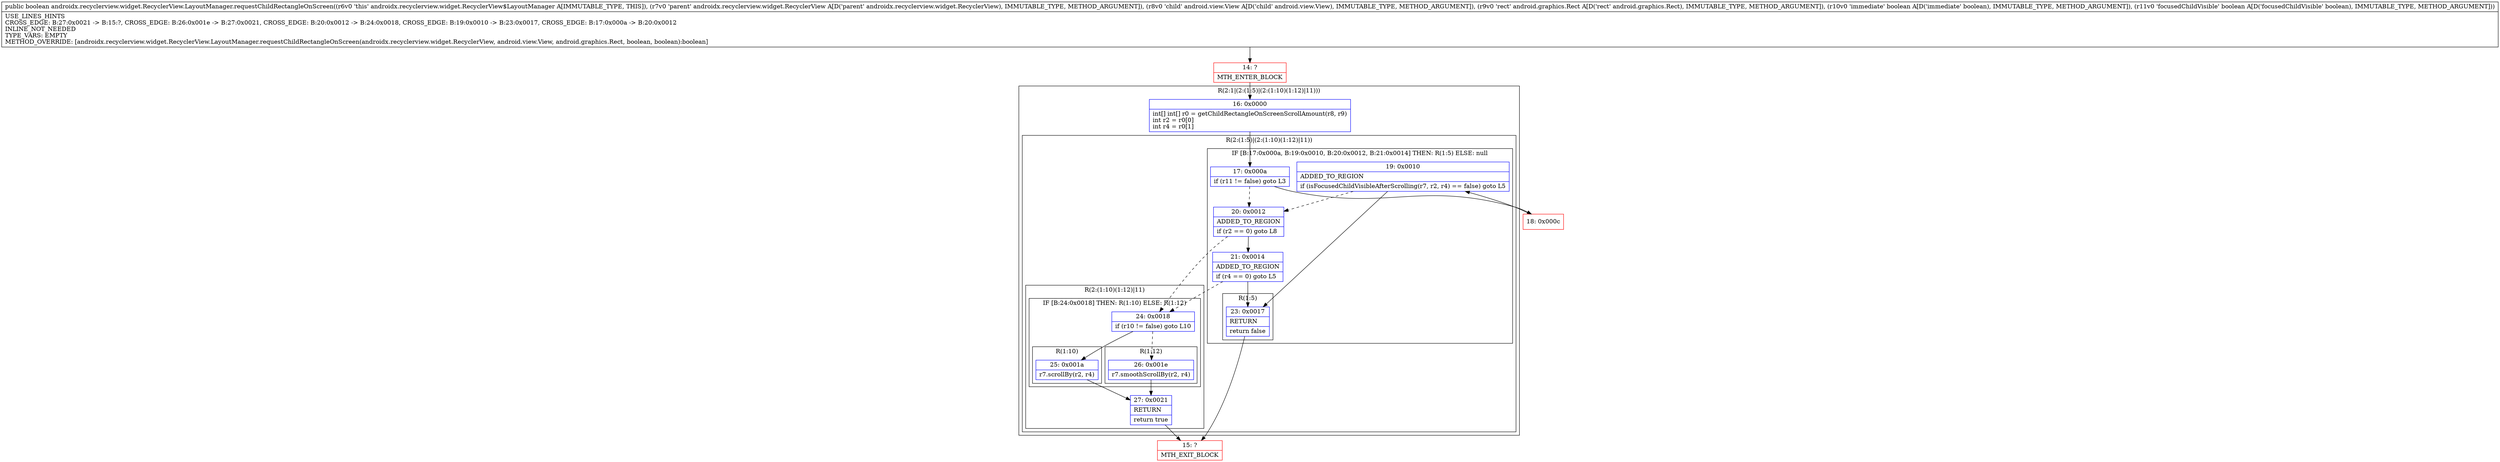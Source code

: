 digraph "CFG forandroidx.recyclerview.widget.RecyclerView.LayoutManager.requestChildRectangleOnScreen(Landroidx\/recyclerview\/widget\/RecyclerView;Landroid\/view\/View;Landroid\/graphics\/Rect;ZZ)Z" {
subgraph cluster_Region_1953497096 {
label = "R(2:1|(2:(1:5)|(2:(1:10)(1:12)|11)))";
node [shape=record,color=blue];
Node_16 [shape=record,label="{16\:\ 0x0000|int[] int[] r0 = getChildRectangleOnScreenScrollAmount(r8, r9)\lint r2 = r0[0]\lint r4 = r0[1]\l}"];
subgraph cluster_Region_241655639 {
label = "R(2:(1:5)|(2:(1:10)(1:12)|11))";
node [shape=record,color=blue];
subgraph cluster_IfRegion_1623027598 {
label = "IF [B:17:0x000a, B:19:0x0010, B:20:0x0012, B:21:0x0014] THEN: R(1:5) ELSE: null";
node [shape=record,color=blue];
Node_17 [shape=record,label="{17\:\ 0x000a|if (r11 != false) goto L3\l}"];
Node_19 [shape=record,label="{19\:\ 0x0010|ADDED_TO_REGION\l|if (isFocusedChildVisibleAfterScrolling(r7, r2, r4) == false) goto L5\l}"];
Node_20 [shape=record,label="{20\:\ 0x0012|ADDED_TO_REGION\l|if (r2 == 0) goto L8\l}"];
Node_21 [shape=record,label="{21\:\ 0x0014|ADDED_TO_REGION\l|if (r4 == 0) goto L5\l}"];
subgraph cluster_Region_582844431 {
label = "R(1:5)";
node [shape=record,color=blue];
Node_23 [shape=record,label="{23\:\ 0x0017|RETURN\l|return false\l}"];
}
}
subgraph cluster_Region_2045241528 {
label = "R(2:(1:10)(1:12)|11)";
node [shape=record,color=blue];
subgraph cluster_IfRegion_575851008 {
label = "IF [B:24:0x0018] THEN: R(1:10) ELSE: R(1:12)";
node [shape=record,color=blue];
Node_24 [shape=record,label="{24\:\ 0x0018|if (r10 != false) goto L10\l}"];
subgraph cluster_Region_932279470 {
label = "R(1:10)";
node [shape=record,color=blue];
Node_25 [shape=record,label="{25\:\ 0x001a|r7.scrollBy(r2, r4)\l}"];
}
subgraph cluster_Region_25559430 {
label = "R(1:12)";
node [shape=record,color=blue];
Node_26 [shape=record,label="{26\:\ 0x001e|r7.smoothScrollBy(r2, r4)\l}"];
}
}
Node_27 [shape=record,label="{27\:\ 0x0021|RETURN\l|return true\l}"];
}
}
}
Node_14 [shape=record,color=red,label="{14\:\ ?|MTH_ENTER_BLOCK\l}"];
Node_18 [shape=record,color=red,label="{18\:\ 0x000c}"];
Node_15 [shape=record,color=red,label="{15\:\ ?|MTH_EXIT_BLOCK\l}"];
MethodNode[shape=record,label="{public boolean androidx.recyclerview.widget.RecyclerView.LayoutManager.requestChildRectangleOnScreen((r6v0 'this' androidx.recyclerview.widget.RecyclerView$LayoutManager A[IMMUTABLE_TYPE, THIS]), (r7v0 'parent' androidx.recyclerview.widget.RecyclerView A[D('parent' androidx.recyclerview.widget.RecyclerView), IMMUTABLE_TYPE, METHOD_ARGUMENT]), (r8v0 'child' android.view.View A[D('child' android.view.View), IMMUTABLE_TYPE, METHOD_ARGUMENT]), (r9v0 'rect' android.graphics.Rect A[D('rect' android.graphics.Rect), IMMUTABLE_TYPE, METHOD_ARGUMENT]), (r10v0 'immediate' boolean A[D('immediate' boolean), IMMUTABLE_TYPE, METHOD_ARGUMENT]), (r11v0 'focusedChildVisible' boolean A[D('focusedChildVisible' boolean), IMMUTABLE_TYPE, METHOD_ARGUMENT]))  | USE_LINES_HINTS\lCROSS_EDGE: B:27:0x0021 \-\> B:15:?, CROSS_EDGE: B:26:0x001e \-\> B:27:0x0021, CROSS_EDGE: B:20:0x0012 \-\> B:24:0x0018, CROSS_EDGE: B:19:0x0010 \-\> B:23:0x0017, CROSS_EDGE: B:17:0x000a \-\> B:20:0x0012\lINLINE_NOT_NEEDED\lTYPE_VARS: EMPTY\lMETHOD_OVERRIDE: [androidx.recyclerview.widget.RecyclerView.LayoutManager.requestChildRectangleOnScreen(androidx.recyclerview.widget.RecyclerView, android.view.View, android.graphics.Rect, boolean, boolean):boolean]\l}"];
MethodNode -> Node_14;Node_16 -> Node_17;
Node_17 -> Node_18;
Node_17 -> Node_20[style=dashed];
Node_19 -> Node_20[style=dashed];
Node_19 -> Node_23;
Node_20 -> Node_21;
Node_20 -> Node_24[style=dashed];
Node_21 -> Node_23;
Node_21 -> Node_24[style=dashed];
Node_23 -> Node_15;
Node_24 -> Node_25;
Node_24 -> Node_26[style=dashed];
Node_25 -> Node_27;
Node_26 -> Node_27;
Node_27 -> Node_15;
Node_14 -> Node_16;
Node_18 -> Node_19;
}

